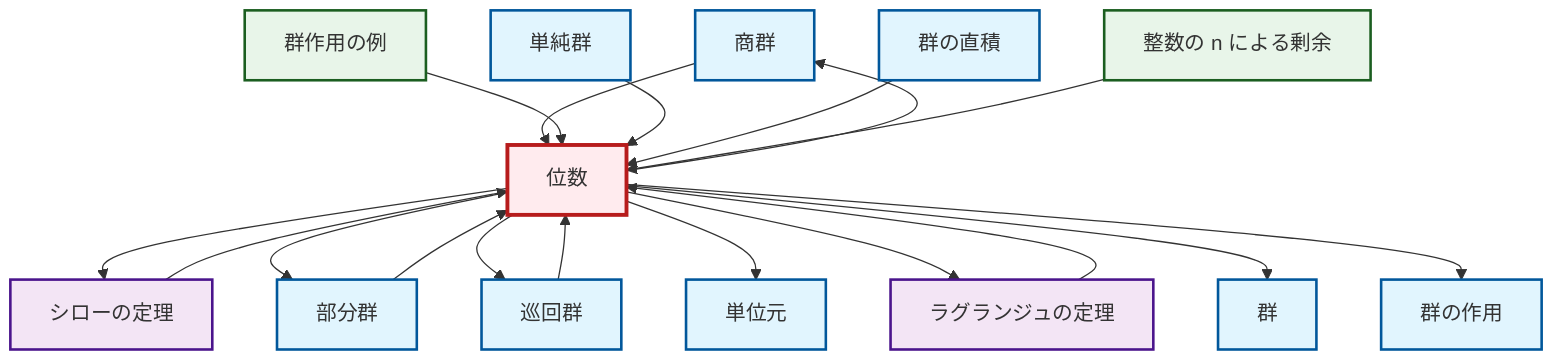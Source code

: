graph TD
    classDef definition fill:#e1f5fe,stroke:#01579b,stroke-width:2px
    classDef theorem fill:#f3e5f5,stroke:#4a148c,stroke-width:2px
    classDef axiom fill:#fff3e0,stroke:#e65100,stroke-width:2px
    classDef example fill:#e8f5e9,stroke:#1b5e20,stroke-width:2px
    classDef current fill:#ffebee,stroke:#b71c1c,stroke-width:3px
    def-quotient-group["商群"]:::definition
    def-identity-element["単位元"]:::definition
    ex-quotient-integers-mod-n["整数の n による剰余"]:::example
    def-subgroup["部分群"]:::definition
    thm-lagrange["ラグランジュの定理"]:::theorem
    def-cyclic-group["巡回群"]:::definition
    def-direct-product["群の直積"]:::definition
    def-order["位数"]:::definition
    def-group-action["群の作用"]:::definition
    def-simple-group["単純群"]:::definition
    def-group["群"]:::definition
    thm-sylow["シローの定理"]:::theorem
    ex-group-action-examples["群作用の例"]:::example
    def-order --> thm-sylow
    thm-lagrange --> def-order
    def-order --> def-subgroup
    def-quotient-group --> def-order
    def-order --> def-quotient-group
    ex-group-action-examples --> def-order
    thm-sylow --> def-order
    def-simple-group --> def-order
    def-direct-product --> def-order
    def-order --> def-cyclic-group
    def-order --> def-identity-element
    def-cyclic-group --> def-order
    def-order --> thm-lagrange
    def-order --> def-group
    def-order --> def-group-action
    ex-quotient-integers-mod-n --> def-order
    def-subgroup --> def-order
    class def-order current